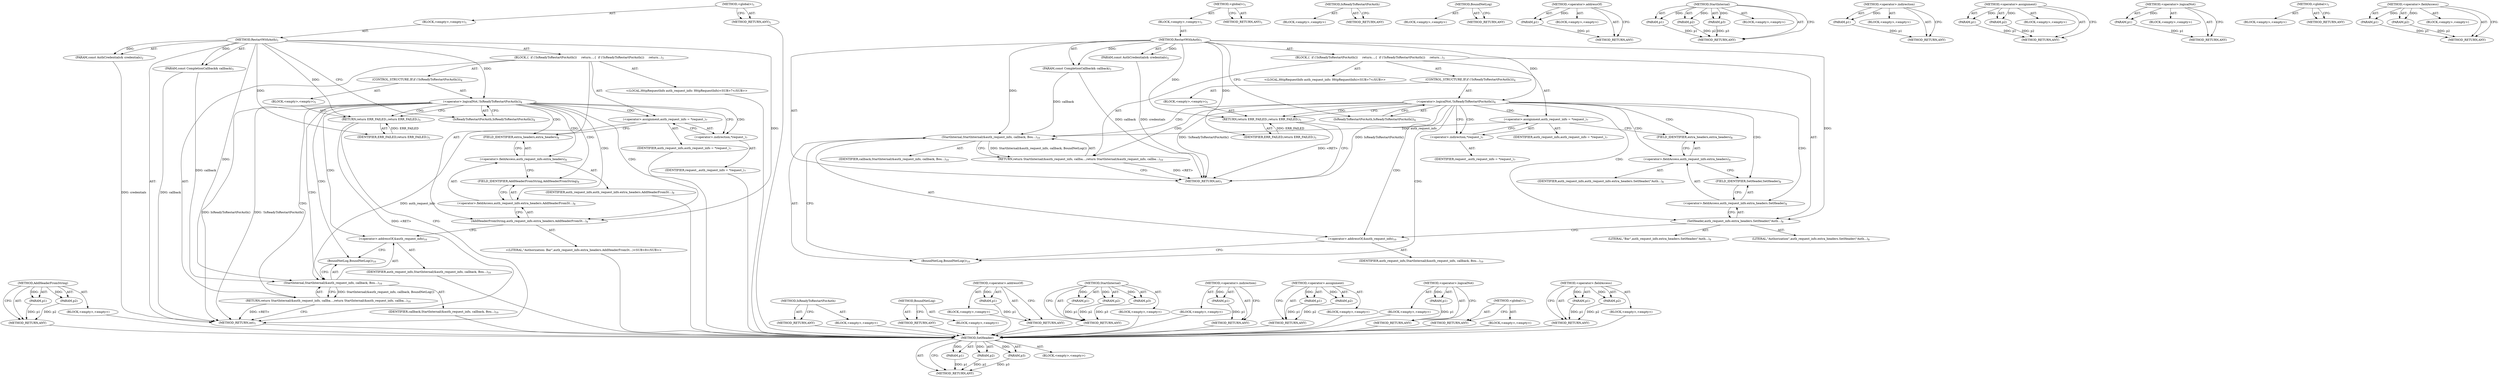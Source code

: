 digraph "&lt;operator&gt;.fieldAccess" {
vulnerable_77 [label=<(METHOD,AddHeaderFromString)>];
vulnerable_78 [label=<(PARAM,p1)>];
vulnerable_79 [label=<(PARAM,p2)>];
vulnerable_80 [label=<(BLOCK,&lt;empty&gt;,&lt;empty&gt;)>];
vulnerable_81 [label=<(METHOD_RETURN,ANY)>];
vulnerable_6 [label=<(METHOD,&lt;global&gt;)<SUB>1</SUB>>];
vulnerable_7 [label=<(BLOCK,&lt;empty&gt;,&lt;empty&gt;)<SUB>1</SUB>>];
vulnerable_8 [label=<(METHOD,RestartWithAuth)<SUB>1</SUB>>];
vulnerable_9 [label=<(PARAM,const AuthCredentials&amp; credentials)<SUB>2</SUB>>];
vulnerable_10 [label=<(PARAM,const CompletionCallback&amp; callback)<SUB>3</SUB>>];
vulnerable_11 [label=<(BLOCK,{
  if (!IsReadyToRestartForAuth())
     return...,{
  if (!IsReadyToRestartForAuth())
     return...)<SUB>3</SUB>>];
vulnerable_12 [label=<(CONTROL_STRUCTURE,IF,if (!IsReadyToRestartForAuth()))<SUB>4</SUB>>];
vulnerable_13 [label=<(&lt;operator&gt;.logicalNot,!IsReadyToRestartForAuth())<SUB>4</SUB>>];
vulnerable_14 [label=<(IsReadyToRestartForAuth,IsReadyToRestartForAuth())<SUB>4</SUB>>];
vulnerable_15 [label=<(BLOCK,&lt;empty&gt;,&lt;empty&gt;)<SUB>5</SUB>>];
vulnerable_16 [label=<(RETURN,return ERR_FAILED;,return ERR_FAILED;)<SUB>5</SUB>>];
vulnerable_17 [label=<(IDENTIFIER,ERR_FAILED,return ERR_FAILED;)<SUB>5</SUB>>];
vulnerable_18 [label="<(LOCAL,HttpRequestInfo auth_request_info: HttpRequestInfo)<SUB>7</SUB>>"];
vulnerable_19 [label=<(&lt;operator&gt;.assignment,auth_request_info = *request_)<SUB>7</SUB>>];
vulnerable_20 [label=<(IDENTIFIER,auth_request_info,auth_request_info = *request_)<SUB>7</SUB>>];
vulnerable_21 [label=<(&lt;operator&gt;.indirection,*request_)<SUB>7</SUB>>];
vulnerable_22 [label=<(IDENTIFIER,request_,auth_request_info = *request_)<SUB>7</SUB>>];
vulnerable_23 [label=<(AddHeaderFromString,auth_request_info.extra_headers.AddHeaderFromSt...)<SUB>8</SUB>>];
vulnerable_24 [label=<(&lt;operator&gt;.fieldAccess,auth_request_info.extra_headers.AddHeaderFromSt...)<SUB>8</SUB>>];
vulnerable_25 [label=<(&lt;operator&gt;.fieldAccess,auth_request_info.extra_headers)<SUB>8</SUB>>];
vulnerable_26 [label=<(IDENTIFIER,auth_request_info,auth_request_info.extra_headers.AddHeaderFromSt...)<SUB>8</SUB>>];
vulnerable_27 [label=<(FIELD_IDENTIFIER,extra_headers,extra_headers)<SUB>8</SUB>>];
vulnerable_28 [label=<(FIELD_IDENTIFIER,AddHeaderFromString,AddHeaderFromString)<SUB>8</SUB>>];
vulnerable_29 [label="<(LITERAL,&quot;Authorization: Bar&quot;,auth_request_info.extra_headers.AddHeaderFromSt...)<SUB>8</SUB>>"];
vulnerable_30 [label=<(RETURN,return StartInternal(&amp;auth_request_info, callba...,return StartInternal(&amp;auth_request_info, callba...)<SUB>10</SUB>>];
vulnerable_31 [label=<(StartInternal,StartInternal(&amp;auth_request_info, callback, Bou...)<SUB>10</SUB>>];
vulnerable_32 [label=<(&lt;operator&gt;.addressOf,&amp;auth_request_info)<SUB>10</SUB>>];
vulnerable_33 [label=<(IDENTIFIER,auth_request_info,StartInternal(&amp;auth_request_info, callback, Bou...)<SUB>10</SUB>>];
vulnerable_34 [label=<(IDENTIFIER,callback,StartInternal(&amp;auth_request_info, callback, Bou...)<SUB>10</SUB>>];
vulnerable_35 [label=<(BoundNetLog,BoundNetLog())<SUB>10</SUB>>];
vulnerable_36 [label=<(METHOD_RETURN,int)<SUB>1</SUB>>];
vulnerable_38 [label=<(METHOD_RETURN,ANY)<SUB>1</SUB>>];
vulnerable_65 [label=<(METHOD,IsReadyToRestartForAuth)>];
vulnerable_66 [label=<(BLOCK,&lt;empty&gt;,&lt;empty&gt;)>];
vulnerable_67 [label=<(METHOD_RETURN,ANY)>];
vulnerable_97 [label=<(METHOD,BoundNetLog)>];
vulnerable_98 [label=<(BLOCK,&lt;empty&gt;,&lt;empty&gt;)>];
vulnerable_99 [label=<(METHOD_RETURN,ANY)>];
vulnerable_93 [label=<(METHOD,&lt;operator&gt;.addressOf)>];
vulnerable_94 [label=<(PARAM,p1)>];
vulnerable_95 [label=<(BLOCK,&lt;empty&gt;,&lt;empty&gt;)>];
vulnerable_96 [label=<(METHOD_RETURN,ANY)>];
vulnerable_87 [label=<(METHOD,StartInternal)>];
vulnerable_88 [label=<(PARAM,p1)>];
vulnerable_89 [label=<(PARAM,p2)>];
vulnerable_90 [label=<(PARAM,p3)>];
vulnerable_91 [label=<(BLOCK,&lt;empty&gt;,&lt;empty&gt;)>];
vulnerable_92 [label=<(METHOD_RETURN,ANY)>];
vulnerable_73 [label=<(METHOD,&lt;operator&gt;.indirection)>];
vulnerable_74 [label=<(PARAM,p1)>];
vulnerable_75 [label=<(BLOCK,&lt;empty&gt;,&lt;empty&gt;)>];
vulnerable_76 [label=<(METHOD_RETURN,ANY)>];
vulnerable_68 [label=<(METHOD,&lt;operator&gt;.assignment)>];
vulnerable_69 [label=<(PARAM,p1)>];
vulnerable_70 [label=<(PARAM,p2)>];
vulnerable_71 [label=<(BLOCK,&lt;empty&gt;,&lt;empty&gt;)>];
vulnerable_72 [label=<(METHOD_RETURN,ANY)>];
vulnerable_61 [label=<(METHOD,&lt;operator&gt;.logicalNot)>];
vulnerable_62 [label=<(PARAM,p1)>];
vulnerable_63 [label=<(BLOCK,&lt;empty&gt;,&lt;empty&gt;)>];
vulnerable_64 [label=<(METHOD_RETURN,ANY)>];
vulnerable_55 [label=<(METHOD,&lt;global&gt;)<SUB>1</SUB>>];
vulnerable_56 [label=<(BLOCK,&lt;empty&gt;,&lt;empty&gt;)>];
vulnerable_57 [label=<(METHOD_RETURN,ANY)>];
vulnerable_82 [label=<(METHOD,&lt;operator&gt;.fieldAccess)>];
vulnerable_83 [label=<(PARAM,p1)>];
vulnerable_84 [label=<(PARAM,p2)>];
vulnerable_85 [label=<(BLOCK,&lt;empty&gt;,&lt;empty&gt;)>];
vulnerable_86 [label=<(METHOD_RETURN,ANY)>];
fixed_80 [label=<(METHOD,SetHeader)>];
fixed_81 [label=<(PARAM,p1)>];
fixed_82 [label=<(PARAM,p2)>];
fixed_83 [label=<(PARAM,p3)>];
fixed_84 [label=<(BLOCK,&lt;empty&gt;,&lt;empty&gt;)>];
fixed_85 [label=<(METHOD_RETURN,ANY)>];
fixed_6 [label=<(METHOD,&lt;global&gt;)<SUB>1</SUB>>];
fixed_7 [label=<(BLOCK,&lt;empty&gt;,&lt;empty&gt;)<SUB>1</SUB>>];
fixed_8 [label=<(METHOD,RestartWithAuth)<SUB>1</SUB>>];
fixed_9 [label=<(PARAM,const AuthCredentials&amp; credentials)<SUB>2</SUB>>];
fixed_10 [label=<(PARAM,const CompletionCallback&amp; callback)<SUB>3</SUB>>];
fixed_11 [label=<(BLOCK,{
  if (!IsReadyToRestartForAuth())
     return...,{
  if (!IsReadyToRestartForAuth())
     return...)<SUB>3</SUB>>];
fixed_12 [label=<(CONTROL_STRUCTURE,IF,if (!IsReadyToRestartForAuth()))<SUB>4</SUB>>];
fixed_13 [label=<(&lt;operator&gt;.logicalNot,!IsReadyToRestartForAuth())<SUB>4</SUB>>];
fixed_14 [label=<(IsReadyToRestartForAuth,IsReadyToRestartForAuth())<SUB>4</SUB>>];
fixed_15 [label=<(BLOCK,&lt;empty&gt;,&lt;empty&gt;)<SUB>5</SUB>>];
fixed_16 [label=<(RETURN,return ERR_FAILED;,return ERR_FAILED;)<SUB>5</SUB>>];
fixed_17 [label=<(IDENTIFIER,ERR_FAILED,return ERR_FAILED;)<SUB>5</SUB>>];
fixed_18 [label="<(LOCAL,HttpRequestInfo auth_request_info: HttpRequestInfo)<SUB>7</SUB>>"];
fixed_19 [label=<(&lt;operator&gt;.assignment,auth_request_info = *request_)<SUB>7</SUB>>];
fixed_20 [label=<(IDENTIFIER,auth_request_info,auth_request_info = *request_)<SUB>7</SUB>>];
fixed_21 [label=<(&lt;operator&gt;.indirection,*request_)<SUB>7</SUB>>];
fixed_22 [label=<(IDENTIFIER,request_,auth_request_info = *request_)<SUB>7</SUB>>];
fixed_23 [label=<(SetHeader,auth_request_info.extra_headers.SetHeader(&quot;Auth...)<SUB>8</SUB>>];
fixed_24 [label=<(&lt;operator&gt;.fieldAccess,auth_request_info.extra_headers.SetHeader)<SUB>8</SUB>>];
fixed_25 [label=<(&lt;operator&gt;.fieldAccess,auth_request_info.extra_headers)<SUB>8</SUB>>];
fixed_26 [label=<(IDENTIFIER,auth_request_info,auth_request_info.extra_headers.SetHeader(&quot;Auth...)<SUB>8</SUB>>];
fixed_27 [label=<(FIELD_IDENTIFIER,extra_headers,extra_headers)<SUB>8</SUB>>];
fixed_28 [label=<(FIELD_IDENTIFIER,SetHeader,SetHeader)<SUB>8</SUB>>];
fixed_29 [label=<(LITERAL,&quot;Authorization&quot;,auth_request_info.extra_headers.SetHeader(&quot;Auth...)<SUB>8</SUB>>];
fixed_30 [label=<(LITERAL,&quot;Bar&quot;,auth_request_info.extra_headers.SetHeader(&quot;Auth...)<SUB>8</SUB>>];
fixed_31 [label=<(RETURN,return StartInternal(&amp;auth_request_info, callba...,return StartInternal(&amp;auth_request_info, callba...)<SUB>10</SUB>>];
fixed_32 [label=<(StartInternal,StartInternal(&amp;auth_request_info, callback, Bou...)<SUB>10</SUB>>];
fixed_33 [label=<(&lt;operator&gt;.addressOf,&amp;auth_request_info)<SUB>10</SUB>>];
fixed_34 [label=<(IDENTIFIER,auth_request_info,StartInternal(&amp;auth_request_info, callback, Bou...)<SUB>10</SUB>>];
fixed_35 [label=<(IDENTIFIER,callback,StartInternal(&amp;auth_request_info, callback, Bou...)<SUB>10</SUB>>];
fixed_36 [label=<(BoundNetLog,BoundNetLog())<SUB>10</SUB>>];
fixed_37 [label=<(METHOD_RETURN,int)<SUB>1</SUB>>];
fixed_39 [label=<(METHOD_RETURN,ANY)<SUB>1</SUB>>];
fixed_68 [label=<(METHOD,IsReadyToRestartForAuth)>];
fixed_69 [label=<(BLOCK,&lt;empty&gt;,&lt;empty&gt;)>];
fixed_70 [label=<(METHOD_RETURN,ANY)>];
fixed_101 [label=<(METHOD,BoundNetLog)>];
fixed_102 [label=<(BLOCK,&lt;empty&gt;,&lt;empty&gt;)>];
fixed_103 [label=<(METHOD_RETURN,ANY)>];
fixed_97 [label=<(METHOD,&lt;operator&gt;.addressOf)>];
fixed_98 [label=<(PARAM,p1)>];
fixed_99 [label=<(BLOCK,&lt;empty&gt;,&lt;empty&gt;)>];
fixed_100 [label=<(METHOD_RETURN,ANY)>];
fixed_91 [label=<(METHOD,StartInternal)>];
fixed_92 [label=<(PARAM,p1)>];
fixed_93 [label=<(PARAM,p2)>];
fixed_94 [label=<(PARAM,p3)>];
fixed_95 [label=<(BLOCK,&lt;empty&gt;,&lt;empty&gt;)>];
fixed_96 [label=<(METHOD_RETURN,ANY)>];
fixed_76 [label=<(METHOD,&lt;operator&gt;.indirection)>];
fixed_77 [label=<(PARAM,p1)>];
fixed_78 [label=<(BLOCK,&lt;empty&gt;,&lt;empty&gt;)>];
fixed_79 [label=<(METHOD_RETURN,ANY)>];
fixed_71 [label=<(METHOD,&lt;operator&gt;.assignment)>];
fixed_72 [label=<(PARAM,p1)>];
fixed_73 [label=<(PARAM,p2)>];
fixed_74 [label=<(BLOCK,&lt;empty&gt;,&lt;empty&gt;)>];
fixed_75 [label=<(METHOD_RETURN,ANY)>];
fixed_64 [label=<(METHOD,&lt;operator&gt;.logicalNot)>];
fixed_65 [label=<(PARAM,p1)>];
fixed_66 [label=<(BLOCK,&lt;empty&gt;,&lt;empty&gt;)>];
fixed_67 [label=<(METHOD_RETURN,ANY)>];
fixed_58 [label=<(METHOD,&lt;global&gt;)<SUB>1</SUB>>];
fixed_59 [label=<(BLOCK,&lt;empty&gt;,&lt;empty&gt;)>];
fixed_60 [label=<(METHOD_RETURN,ANY)>];
fixed_86 [label=<(METHOD,&lt;operator&gt;.fieldAccess)>];
fixed_87 [label=<(PARAM,p1)>];
fixed_88 [label=<(PARAM,p2)>];
fixed_89 [label=<(BLOCK,&lt;empty&gt;,&lt;empty&gt;)>];
fixed_90 [label=<(METHOD_RETURN,ANY)>];
vulnerable_77 -> vulnerable_78  [key=0, label="AST: "];
vulnerable_77 -> vulnerable_78  [key=1, label="DDG: "];
vulnerable_77 -> vulnerable_80  [key=0, label="AST: "];
vulnerable_77 -> vulnerable_79  [key=0, label="AST: "];
vulnerable_77 -> vulnerable_79  [key=1, label="DDG: "];
vulnerable_77 -> vulnerable_81  [key=0, label="AST: "];
vulnerable_77 -> vulnerable_81  [key=1, label="CFG: "];
vulnerable_78 -> vulnerable_81  [key=0, label="DDG: p1"];
vulnerable_79 -> vulnerable_81  [key=0, label="DDG: p2"];
vulnerable_80 -> fixed_80  [key=0];
vulnerable_81 -> fixed_80  [key=0];
vulnerable_6 -> vulnerable_7  [key=0, label="AST: "];
vulnerable_6 -> vulnerable_38  [key=0, label="AST: "];
vulnerable_6 -> vulnerable_38  [key=1, label="CFG: "];
vulnerable_7 -> vulnerable_8  [key=0, label="AST: "];
vulnerable_8 -> vulnerable_9  [key=0, label="AST: "];
vulnerable_8 -> vulnerable_9  [key=1, label="DDG: "];
vulnerable_8 -> vulnerable_10  [key=0, label="AST: "];
vulnerable_8 -> vulnerable_10  [key=1, label="DDG: "];
vulnerable_8 -> vulnerable_11  [key=0, label="AST: "];
vulnerable_8 -> vulnerable_36  [key=0, label="AST: "];
vulnerable_8 -> vulnerable_14  [key=0, label="CFG: "];
vulnerable_8 -> vulnerable_23  [key=0, label="DDG: "];
vulnerable_8 -> vulnerable_13  [key=0, label="DDG: "];
vulnerable_8 -> vulnerable_16  [key=0, label="DDG: "];
vulnerable_8 -> vulnerable_31  [key=0, label="DDG: "];
vulnerable_8 -> vulnerable_17  [key=0, label="DDG: "];
vulnerable_9 -> vulnerable_36  [key=0, label="DDG: credentials"];
vulnerable_10 -> vulnerable_36  [key=0, label="DDG: callback"];
vulnerable_10 -> vulnerable_31  [key=0, label="DDG: callback"];
vulnerable_11 -> vulnerable_12  [key=0, label="AST: "];
vulnerable_11 -> vulnerable_18  [key=0, label="AST: "];
vulnerable_11 -> vulnerable_19  [key=0, label="AST: "];
vulnerable_11 -> vulnerable_23  [key=0, label="AST: "];
vulnerable_11 -> vulnerable_30  [key=0, label="AST: "];
vulnerable_12 -> vulnerable_13  [key=0, label="AST: "];
vulnerable_12 -> vulnerable_15  [key=0, label="AST: "];
vulnerable_13 -> vulnerable_14  [key=0, label="AST: "];
vulnerable_13 -> vulnerable_16  [key=0, label="CFG: "];
vulnerable_13 -> vulnerable_16  [key=1, label="CDG: "];
vulnerable_13 -> vulnerable_21  [key=0, label="CFG: "];
vulnerable_13 -> vulnerable_21  [key=1, label="CDG: "];
vulnerable_13 -> vulnerable_36  [key=0, label="DDG: IsReadyToRestartForAuth()"];
vulnerable_13 -> vulnerable_36  [key=1, label="DDG: !IsReadyToRestartForAuth()"];
vulnerable_13 -> vulnerable_24  [key=0, label="CDG: "];
vulnerable_13 -> vulnerable_30  [key=0, label="CDG: "];
vulnerable_13 -> vulnerable_32  [key=0, label="CDG: "];
vulnerable_13 -> vulnerable_23  [key=0, label="CDG: "];
vulnerable_13 -> vulnerable_19  [key=0, label="CDG: "];
vulnerable_13 -> vulnerable_28  [key=0, label="CDG: "];
vulnerable_13 -> vulnerable_35  [key=0, label="CDG: "];
vulnerable_13 -> vulnerable_25  [key=0, label="CDG: "];
vulnerable_13 -> vulnerable_27  [key=0, label="CDG: "];
vulnerable_13 -> vulnerable_31  [key=0, label="CDG: "];
vulnerable_14 -> vulnerable_13  [key=0, label="CFG: "];
vulnerable_15 -> vulnerable_16  [key=0, label="AST: "];
vulnerable_16 -> vulnerable_17  [key=0, label="AST: "];
vulnerable_16 -> vulnerable_36  [key=0, label="CFG: "];
vulnerable_16 -> vulnerable_36  [key=1, label="DDG: &lt;RET&gt;"];
vulnerable_17 -> vulnerable_16  [key=0, label="DDG: ERR_FAILED"];
vulnerable_18 -> fixed_80  [key=0];
vulnerable_19 -> vulnerable_20  [key=0, label="AST: "];
vulnerable_19 -> vulnerable_21  [key=0, label="AST: "];
vulnerable_19 -> vulnerable_27  [key=0, label="CFG: "];
vulnerable_19 -> vulnerable_31  [key=0, label="DDG: auth_request_info"];
vulnerable_20 -> fixed_80  [key=0];
vulnerable_21 -> vulnerable_22  [key=0, label="AST: "];
vulnerable_21 -> vulnerable_19  [key=0, label="CFG: "];
vulnerable_22 -> fixed_80  [key=0];
vulnerable_23 -> vulnerable_24  [key=0, label="AST: "];
vulnerable_23 -> vulnerable_29  [key=0, label="AST: "];
vulnerable_23 -> vulnerable_32  [key=0, label="CFG: "];
vulnerable_24 -> vulnerable_25  [key=0, label="AST: "];
vulnerable_24 -> vulnerable_28  [key=0, label="AST: "];
vulnerable_24 -> vulnerable_23  [key=0, label="CFG: "];
vulnerable_25 -> vulnerable_26  [key=0, label="AST: "];
vulnerable_25 -> vulnerable_27  [key=0, label="AST: "];
vulnerable_25 -> vulnerable_28  [key=0, label="CFG: "];
vulnerable_26 -> fixed_80  [key=0];
vulnerable_27 -> vulnerable_25  [key=0, label="CFG: "];
vulnerable_28 -> vulnerable_24  [key=0, label="CFG: "];
vulnerable_29 -> fixed_80  [key=0];
vulnerable_30 -> vulnerable_31  [key=0, label="AST: "];
vulnerable_30 -> vulnerable_36  [key=0, label="CFG: "];
vulnerable_30 -> vulnerable_36  [key=1, label="DDG: &lt;RET&gt;"];
vulnerable_31 -> vulnerable_32  [key=0, label="AST: "];
vulnerable_31 -> vulnerable_34  [key=0, label="AST: "];
vulnerable_31 -> vulnerable_35  [key=0, label="AST: "];
vulnerable_31 -> vulnerable_30  [key=0, label="CFG: "];
vulnerable_31 -> vulnerable_30  [key=1, label="DDG: StartInternal(&amp;auth_request_info, callback, BoundNetLog())"];
vulnerable_32 -> vulnerable_33  [key=0, label="AST: "];
vulnerable_32 -> vulnerable_35  [key=0, label="CFG: "];
vulnerable_33 -> fixed_80  [key=0];
vulnerable_34 -> fixed_80  [key=0];
vulnerable_35 -> vulnerable_31  [key=0, label="CFG: "];
vulnerable_36 -> fixed_80  [key=0];
vulnerable_38 -> fixed_80  [key=0];
vulnerable_65 -> vulnerable_66  [key=0, label="AST: "];
vulnerable_65 -> vulnerable_67  [key=0, label="AST: "];
vulnerable_65 -> vulnerable_67  [key=1, label="CFG: "];
vulnerable_66 -> fixed_80  [key=0];
vulnerable_67 -> fixed_80  [key=0];
vulnerable_97 -> vulnerable_98  [key=0, label="AST: "];
vulnerable_97 -> vulnerable_99  [key=0, label="AST: "];
vulnerable_97 -> vulnerable_99  [key=1, label="CFG: "];
vulnerable_98 -> fixed_80  [key=0];
vulnerable_99 -> fixed_80  [key=0];
vulnerable_93 -> vulnerable_94  [key=0, label="AST: "];
vulnerable_93 -> vulnerable_94  [key=1, label="DDG: "];
vulnerable_93 -> vulnerable_95  [key=0, label="AST: "];
vulnerable_93 -> vulnerable_96  [key=0, label="AST: "];
vulnerable_93 -> vulnerable_96  [key=1, label="CFG: "];
vulnerable_94 -> vulnerable_96  [key=0, label="DDG: p1"];
vulnerable_95 -> fixed_80  [key=0];
vulnerable_96 -> fixed_80  [key=0];
vulnerable_87 -> vulnerable_88  [key=0, label="AST: "];
vulnerable_87 -> vulnerable_88  [key=1, label="DDG: "];
vulnerable_87 -> vulnerable_91  [key=0, label="AST: "];
vulnerable_87 -> vulnerable_89  [key=0, label="AST: "];
vulnerable_87 -> vulnerable_89  [key=1, label="DDG: "];
vulnerable_87 -> vulnerable_92  [key=0, label="AST: "];
vulnerable_87 -> vulnerable_92  [key=1, label="CFG: "];
vulnerable_87 -> vulnerable_90  [key=0, label="AST: "];
vulnerable_87 -> vulnerable_90  [key=1, label="DDG: "];
vulnerable_88 -> vulnerable_92  [key=0, label="DDG: p1"];
vulnerable_89 -> vulnerable_92  [key=0, label="DDG: p2"];
vulnerable_90 -> vulnerable_92  [key=0, label="DDG: p3"];
vulnerable_91 -> fixed_80  [key=0];
vulnerable_92 -> fixed_80  [key=0];
vulnerable_73 -> vulnerable_74  [key=0, label="AST: "];
vulnerable_73 -> vulnerable_74  [key=1, label="DDG: "];
vulnerable_73 -> vulnerable_75  [key=0, label="AST: "];
vulnerable_73 -> vulnerable_76  [key=0, label="AST: "];
vulnerable_73 -> vulnerable_76  [key=1, label="CFG: "];
vulnerable_74 -> vulnerable_76  [key=0, label="DDG: p1"];
vulnerable_75 -> fixed_80  [key=0];
vulnerable_76 -> fixed_80  [key=0];
vulnerable_68 -> vulnerable_69  [key=0, label="AST: "];
vulnerable_68 -> vulnerable_69  [key=1, label="DDG: "];
vulnerable_68 -> vulnerable_71  [key=0, label="AST: "];
vulnerable_68 -> vulnerable_70  [key=0, label="AST: "];
vulnerable_68 -> vulnerable_70  [key=1, label="DDG: "];
vulnerable_68 -> vulnerable_72  [key=0, label="AST: "];
vulnerable_68 -> vulnerable_72  [key=1, label="CFG: "];
vulnerable_69 -> vulnerable_72  [key=0, label="DDG: p1"];
vulnerable_70 -> vulnerable_72  [key=0, label="DDG: p2"];
vulnerable_71 -> fixed_80  [key=0];
vulnerable_72 -> fixed_80  [key=0];
vulnerable_61 -> vulnerable_62  [key=0, label="AST: "];
vulnerable_61 -> vulnerable_62  [key=1, label="DDG: "];
vulnerable_61 -> vulnerable_63  [key=0, label="AST: "];
vulnerable_61 -> vulnerable_64  [key=0, label="AST: "];
vulnerable_61 -> vulnerable_64  [key=1, label="CFG: "];
vulnerable_62 -> vulnerable_64  [key=0, label="DDG: p1"];
vulnerable_63 -> fixed_80  [key=0];
vulnerable_64 -> fixed_80  [key=0];
vulnerable_55 -> vulnerable_56  [key=0, label="AST: "];
vulnerable_55 -> vulnerable_57  [key=0, label="AST: "];
vulnerable_55 -> vulnerable_57  [key=1, label="CFG: "];
vulnerable_56 -> fixed_80  [key=0];
vulnerable_57 -> fixed_80  [key=0];
vulnerable_82 -> vulnerable_83  [key=0, label="AST: "];
vulnerable_82 -> vulnerable_83  [key=1, label="DDG: "];
vulnerable_82 -> vulnerable_85  [key=0, label="AST: "];
vulnerable_82 -> vulnerable_84  [key=0, label="AST: "];
vulnerable_82 -> vulnerable_84  [key=1, label="DDG: "];
vulnerable_82 -> vulnerable_86  [key=0, label="AST: "];
vulnerable_82 -> vulnerable_86  [key=1, label="CFG: "];
vulnerable_83 -> vulnerable_86  [key=0, label="DDG: p1"];
vulnerable_84 -> vulnerable_86  [key=0, label="DDG: p2"];
vulnerable_85 -> fixed_80  [key=0];
vulnerable_86 -> fixed_80  [key=0];
fixed_80 -> fixed_81  [key=0, label="AST: "];
fixed_80 -> fixed_81  [key=1, label="DDG: "];
fixed_80 -> fixed_84  [key=0, label="AST: "];
fixed_80 -> fixed_82  [key=0, label="AST: "];
fixed_80 -> fixed_82  [key=1, label="DDG: "];
fixed_80 -> fixed_85  [key=0, label="AST: "];
fixed_80 -> fixed_85  [key=1, label="CFG: "];
fixed_80 -> fixed_83  [key=0, label="AST: "];
fixed_80 -> fixed_83  [key=1, label="DDG: "];
fixed_81 -> fixed_85  [key=0, label="DDG: p1"];
fixed_82 -> fixed_85  [key=0, label="DDG: p2"];
fixed_83 -> fixed_85  [key=0, label="DDG: p3"];
fixed_6 -> fixed_7  [key=0, label="AST: "];
fixed_6 -> fixed_39  [key=0, label="AST: "];
fixed_6 -> fixed_39  [key=1, label="CFG: "];
fixed_7 -> fixed_8  [key=0, label="AST: "];
fixed_8 -> fixed_9  [key=0, label="AST: "];
fixed_8 -> fixed_9  [key=1, label="DDG: "];
fixed_8 -> fixed_10  [key=0, label="AST: "];
fixed_8 -> fixed_10  [key=1, label="DDG: "];
fixed_8 -> fixed_11  [key=0, label="AST: "];
fixed_8 -> fixed_37  [key=0, label="AST: "];
fixed_8 -> fixed_14  [key=0, label="CFG: "];
fixed_8 -> fixed_23  [key=0, label="DDG: "];
fixed_8 -> fixed_13  [key=0, label="DDG: "];
fixed_8 -> fixed_16  [key=0, label="DDG: "];
fixed_8 -> fixed_32  [key=0, label="DDG: "];
fixed_8 -> fixed_17  [key=0, label="DDG: "];
fixed_9 -> fixed_37  [key=0, label="DDG: credentials"];
fixed_10 -> fixed_37  [key=0, label="DDG: callback"];
fixed_10 -> fixed_32  [key=0, label="DDG: callback"];
fixed_11 -> fixed_12  [key=0, label="AST: "];
fixed_11 -> fixed_18  [key=0, label="AST: "];
fixed_11 -> fixed_19  [key=0, label="AST: "];
fixed_11 -> fixed_23  [key=0, label="AST: "];
fixed_11 -> fixed_31  [key=0, label="AST: "];
fixed_12 -> fixed_13  [key=0, label="AST: "];
fixed_12 -> fixed_15  [key=0, label="AST: "];
fixed_13 -> fixed_14  [key=0, label="AST: "];
fixed_13 -> fixed_16  [key=0, label="CFG: "];
fixed_13 -> fixed_16  [key=1, label="CDG: "];
fixed_13 -> fixed_21  [key=0, label="CFG: "];
fixed_13 -> fixed_21  [key=1, label="CDG: "];
fixed_13 -> fixed_37  [key=0, label="DDG: IsReadyToRestartForAuth()"];
fixed_13 -> fixed_37  [key=1, label="DDG: !IsReadyToRestartForAuth()"];
fixed_13 -> fixed_24  [key=0, label="CDG: "];
fixed_13 -> fixed_32  [key=0, label="CDG: "];
fixed_13 -> fixed_33  [key=0, label="CDG: "];
fixed_13 -> fixed_23  [key=0, label="CDG: "];
fixed_13 -> fixed_19  [key=0, label="CDG: "];
fixed_13 -> fixed_28  [key=0, label="CDG: "];
fixed_13 -> fixed_36  [key=0, label="CDG: "];
fixed_13 -> fixed_25  [key=0, label="CDG: "];
fixed_13 -> fixed_27  [key=0, label="CDG: "];
fixed_13 -> fixed_31  [key=0, label="CDG: "];
fixed_14 -> fixed_13  [key=0, label="CFG: "];
fixed_15 -> fixed_16  [key=0, label="AST: "];
fixed_16 -> fixed_17  [key=0, label="AST: "];
fixed_16 -> fixed_37  [key=0, label="CFG: "];
fixed_16 -> fixed_37  [key=1, label="DDG: &lt;RET&gt;"];
fixed_17 -> fixed_16  [key=0, label="DDG: ERR_FAILED"];
fixed_19 -> fixed_20  [key=0, label="AST: "];
fixed_19 -> fixed_21  [key=0, label="AST: "];
fixed_19 -> fixed_27  [key=0, label="CFG: "];
fixed_19 -> fixed_32  [key=0, label="DDG: auth_request_info"];
fixed_21 -> fixed_22  [key=0, label="AST: "];
fixed_21 -> fixed_19  [key=0, label="CFG: "];
fixed_23 -> fixed_24  [key=0, label="AST: "];
fixed_23 -> fixed_29  [key=0, label="AST: "];
fixed_23 -> fixed_30  [key=0, label="AST: "];
fixed_23 -> fixed_33  [key=0, label="CFG: "];
fixed_24 -> fixed_25  [key=0, label="AST: "];
fixed_24 -> fixed_28  [key=0, label="AST: "];
fixed_24 -> fixed_23  [key=0, label="CFG: "];
fixed_25 -> fixed_26  [key=0, label="AST: "];
fixed_25 -> fixed_27  [key=0, label="AST: "];
fixed_25 -> fixed_28  [key=0, label="CFG: "];
fixed_27 -> fixed_25  [key=0, label="CFG: "];
fixed_28 -> fixed_24  [key=0, label="CFG: "];
fixed_31 -> fixed_32  [key=0, label="AST: "];
fixed_31 -> fixed_37  [key=0, label="CFG: "];
fixed_31 -> fixed_37  [key=1, label="DDG: &lt;RET&gt;"];
fixed_32 -> fixed_33  [key=0, label="AST: "];
fixed_32 -> fixed_35  [key=0, label="AST: "];
fixed_32 -> fixed_36  [key=0, label="AST: "];
fixed_32 -> fixed_31  [key=0, label="CFG: "];
fixed_32 -> fixed_31  [key=1, label="DDG: StartInternal(&amp;auth_request_info, callback, BoundNetLog())"];
fixed_33 -> fixed_34  [key=0, label="AST: "];
fixed_33 -> fixed_36  [key=0, label="CFG: "];
fixed_36 -> fixed_32  [key=0, label="CFG: "];
fixed_68 -> fixed_69  [key=0, label="AST: "];
fixed_68 -> fixed_70  [key=0, label="AST: "];
fixed_68 -> fixed_70  [key=1, label="CFG: "];
fixed_101 -> fixed_102  [key=0, label="AST: "];
fixed_101 -> fixed_103  [key=0, label="AST: "];
fixed_101 -> fixed_103  [key=1, label="CFG: "];
fixed_97 -> fixed_98  [key=0, label="AST: "];
fixed_97 -> fixed_98  [key=1, label="DDG: "];
fixed_97 -> fixed_99  [key=0, label="AST: "];
fixed_97 -> fixed_100  [key=0, label="AST: "];
fixed_97 -> fixed_100  [key=1, label="CFG: "];
fixed_98 -> fixed_100  [key=0, label="DDG: p1"];
fixed_91 -> fixed_92  [key=0, label="AST: "];
fixed_91 -> fixed_92  [key=1, label="DDG: "];
fixed_91 -> fixed_95  [key=0, label="AST: "];
fixed_91 -> fixed_93  [key=0, label="AST: "];
fixed_91 -> fixed_93  [key=1, label="DDG: "];
fixed_91 -> fixed_96  [key=0, label="AST: "];
fixed_91 -> fixed_96  [key=1, label="CFG: "];
fixed_91 -> fixed_94  [key=0, label="AST: "];
fixed_91 -> fixed_94  [key=1, label="DDG: "];
fixed_92 -> fixed_96  [key=0, label="DDG: p1"];
fixed_93 -> fixed_96  [key=0, label="DDG: p2"];
fixed_94 -> fixed_96  [key=0, label="DDG: p3"];
fixed_76 -> fixed_77  [key=0, label="AST: "];
fixed_76 -> fixed_77  [key=1, label="DDG: "];
fixed_76 -> fixed_78  [key=0, label="AST: "];
fixed_76 -> fixed_79  [key=0, label="AST: "];
fixed_76 -> fixed_79  [key=1, label="CFG: "];
fixed_77 -> fixed_79  [key=0, label="DDG: p1"];
fixed_71 -> fixed_72  [key=0, label="AST: "];
fixed_71 -> fixed_72  [key=1, label="DDG: "];
fixed_71 -> fixed_74  [key=0, label="AST: "];
fixed_71 -> fixed_73  [key=0, label="AST: "];
fixed_71 -> fixed_73  [key=1, label="DDG: "];
fixed_71 -> fixed_75  [key=0, label="AST: "];
fixed_71 -> fixed_75  [key=1, label="CFG: "];
fixed_72 -> fixed_75  [key=0, label="DDG: p1"];
fixed_73 -> fixed_75  [key=0, label="DDG: p2"];
fixed_64 -> fixed_65  [key=0, label="AST: "];
fixed_64 -> fixed_65  [key=1, label="DDG: "];
fixed_64 -> fixed_66  [key=0, label="AST: "];
fixed_64 -> fixed_67  [key=0, label="AST: "];
fixed_64 -> fixed_67  [key=1, label="CFG: "];
fixed_65 -> fixed_67  [key=0, label="DDG: p1"];
fixed_58 -> fixed_59  [key=0, label="AST: "];
fixed_58 -> fixed_60  [key=0, label="AST: "];
fixed_58 -> fixed_60  [key=1, label="CFG: "];
fixed_86 -> fixed_87  [key=0, label="AST: "];
fixed_86 -> fixed_87  [key=1, label="DDG: "];
fixed_86 -> fixed_89  [key=0, label="AST: "];
fixed_86 -> fixed_88  [key=0, label="AST: "];
fixed_86 -> fixed_88  [key=1, label="DDG: "];
fixed_86 -> fixed_90  [key=0, label="AST: "];
fixed_86 -> fixed_90  [key=1, label="CFG: "];
fixed_87 -> fixed_90  [key=0, label="DDG: p1"];
fixed_88 -> fixed_90  [key=0, label="DDG: p2"];
}
